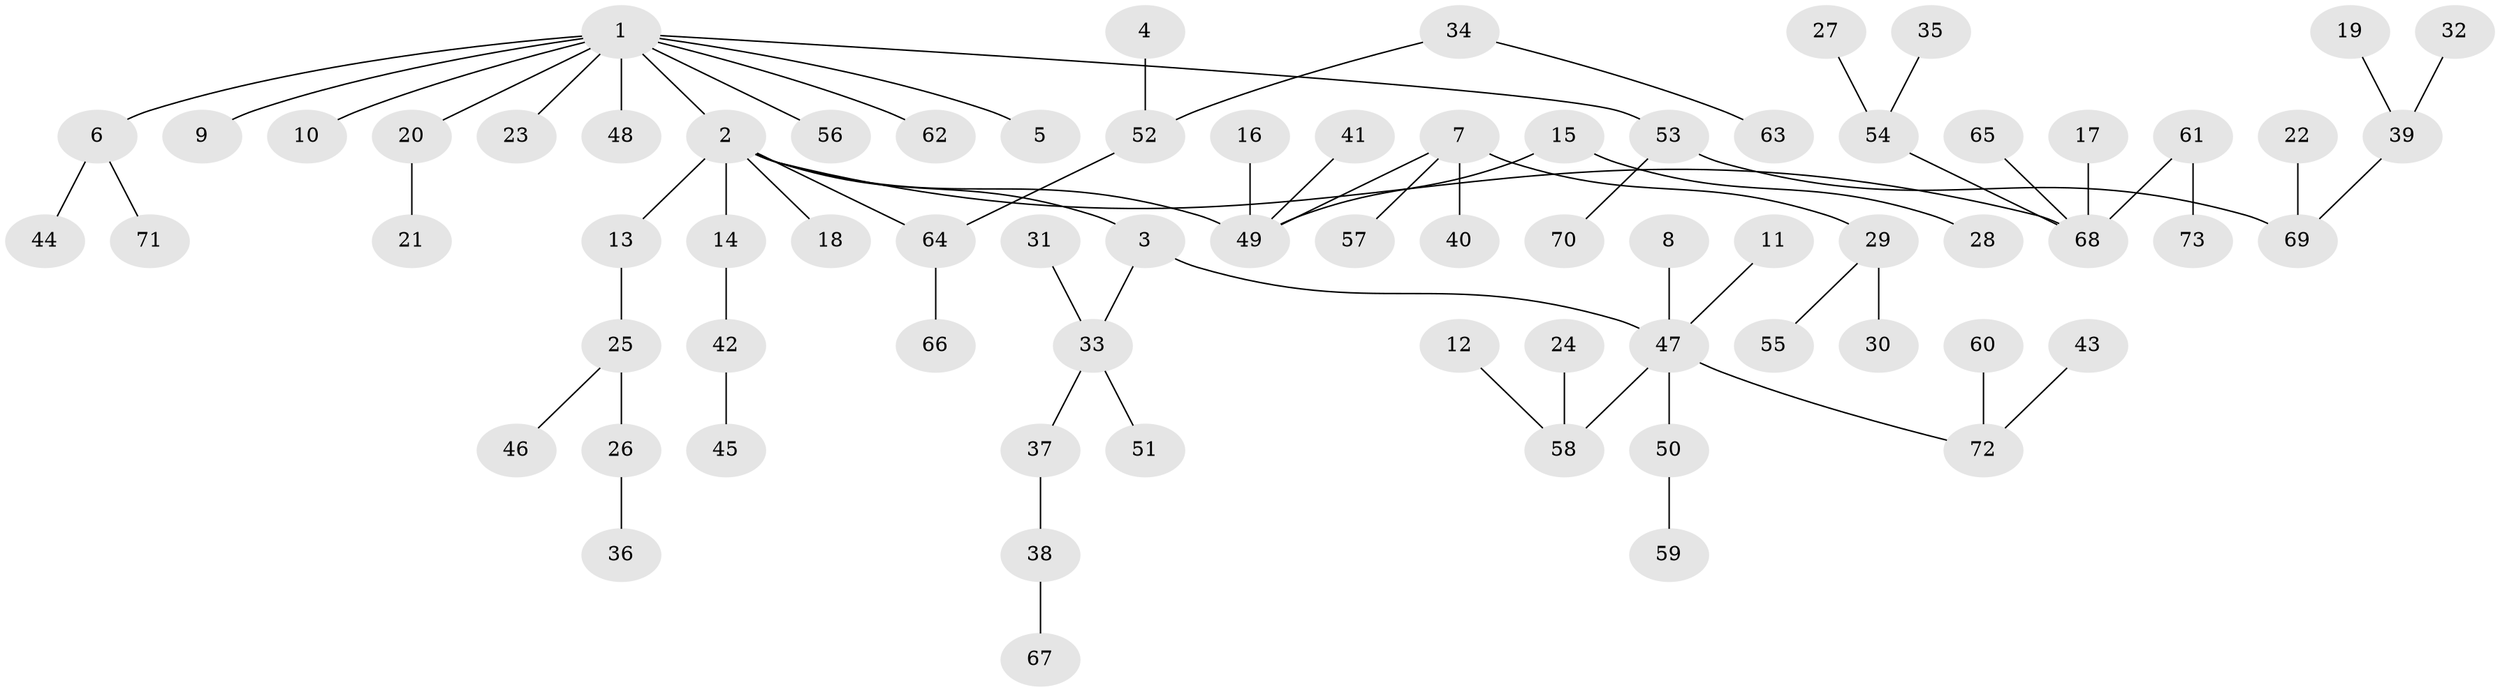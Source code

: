 // original degree distribution, {6: 0.020689655172413793, 3: 0.10344827586206896, 5: 0.05517241379310345, 4: 0.04827586206896552, 2: 0.2620689655172414, 1: 0.503448275862069, 8: 0.006896551724137931}
// Generated by graph-tools (version 1.1) at 2025/26/03/09/25 03:26:30]
// undirected, 73 vertices, 72 edges
graph export_dot {
graph [start="1"]
  node [color=gray90,style=filled];
  1;
  2;
  3;
  4;
  5;
  6;
  7;
  8;
  9;
  10;
  11;
  12;
  13;
  14;
  15;
  16;
  17;
  18;
  19;
  20;
  21;
  22;
  23;
  24;
  25;
  26;
  27;
  28;
  29;
  30;
  31;
  32;
  33;
  34;
  35;
  36;
  37;
  38;
  39;
  40;
  41;
  42;
  43;
  44;
  45;
  46;
  47;
  48;
  49;
  50;
  51;
  52;
  53;
  54;
  55;
  56;
  57;
  58;
  59;
  60;
  61;
  62;
  63;
  64;
  65;
  66;
  67;
  68;
  69;
  70;
  71;
  72;
  73;
  1 -- 2 [weight=1.0];
  1 -- 5 [weight=1.0];
  1 -- 6 [weight=1.0];
  1 -- 9 [weight=1.0];
  1 -- 10 [weight=1.0];
  1 -- 20 [weight=1.0];
  1 -- 23 [weight=1.0];
  1 -- 48 [weight=1.0];
  1 -- 53 [weight=1.0];
  1 -- 56 [weight=1.0];
  1 -- 62 [weight=1.0];
  2 -- 3 [weight=1.0];
  2 -- 13 [weight=1.0];
  2 -- 14 [weight=1.0];
  2 -- 18 [weight=1.0];
  2 -- 49 [weight=1.0];
  2 -- 64 [weight=1.0];
  2 -- 68 [weight=1.0];
  3 -- 33 [weight=1.0];
  3 -- 47 [weight=1.0];
  4 -- 52 [weight=1.0];
  6 -- 44 [weight=1.0];
  6 -- 71 [weight=1.0];
  7 -- 29 [weight=1.0];
  7 -- 40 [weight=1.0];
  7 -- 49 [weight=1.0];
  7 -- 57 [weight=1.0];
  8 -- 47 [weight=1.0];
  11 -- 47 [weight=1.0];
  12 -- 58 [weight=1.0];
  13 -- 25 [weight=1.0];
  14 -- 42 [weight=1.0];
  15 -- 28 [weight=1.0];
  15 -- 49 [weight=1.0];
  16 -- 49 [weight=1.0];
  17 -- 68 [weight=1.0];
  19 -- 39 [weight=1.0];
  20 -- 21 [weight=1.0];
  22 -- 69 [weight=1.0];
  24 -- 58 [weight=1.0];
  25 -- 26 [weight=1.0];
  25 -- 46 [weight=1.0];
  26 -- 36 [weight=1.0];
  27 -- 54 [weight=1.0];
  29 -- 30 [weight=1.0];
  29 -- 55 [weight=1.0];
  31 -- 33 [weight=1.0];
  32 -- 39 [weight=1.0];
  33 -- 37 [weight=1.0];
  33 -- 51 [weight=1.0];
  34 -- 52 [weight=1.0];
  34 -- 63 [weight=1.0];
  35 -- 54 [weight=1.0];
  37 -- 38 [weight=1.0];
  38 -- 67 [weight=1.0];
  39 -- 69 [weight=1.0];
  41 -- 49 [weight=1.0];
  42 -- 45 [weight=1.0];
  43 -- 72 [weight=1.0];
  47 -- 50 [weight=1.0];
  47 -- 58 [weight=1.0];
  47 -- 72 [weight=1.0];
  50 -- 59 [weight=1.0];
  52 -- 64 [weight=1.0];
  53 -- 69 [weight=1.0];
  53 -- 70 [weight=1.0];
  54 -- 68 [weight=1.0];
  60 -- 72 [weight=1.0];
  61 -- 68 [weight=1.0];
  61 -- 73 [weight=1.0];
  64 -- 66 [weight=1.0];
  65 -- 68 [weight=1.0];
}
